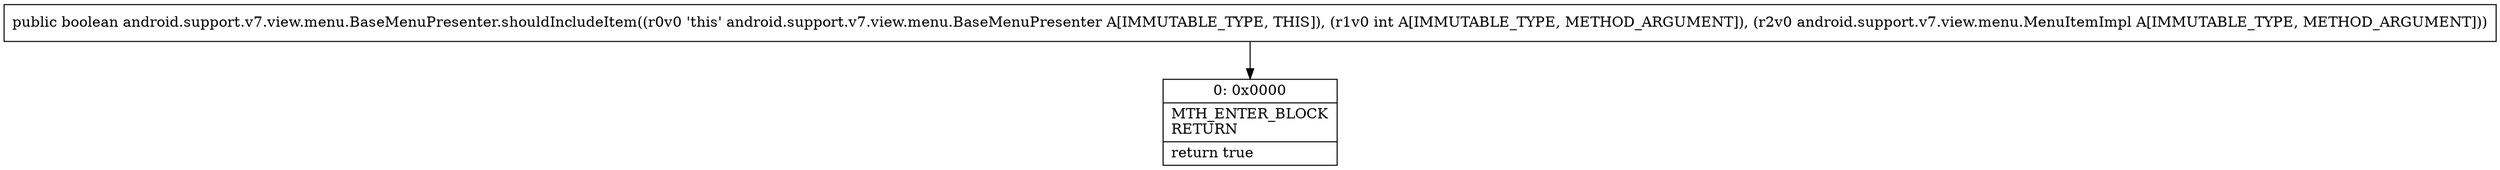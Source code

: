digraph "CFG forandroid.support.v7.view.menu.BaseMenuPresenter.shouldIncludeItem(ILandroid\/support\/v7\/view\/menu\/MenuItemImpl;)Z" {
Node_0 [shape=record,label="{0\:\ 0x0000|MTH_ENTER_BLOCK\lRETURN\l|return true\l}"];
MethodNode[shape=record,label="{public boolean android.support.v7.view.menu.BaseMenuPresenter.shouldIncludeItem((r0v0 'this' android.support.v7.view.menu.BaseMenuPresenter A[IMMUTABLE_TYPE, THIS]), (r1v0 int A[IMMUTABLE_TYPE, METHOD_ARGUMENT]), (r2v0 android.support.v7.view.menu.MenuItemImpl A[IMMUTABLE_TYPE, METHOD_ARGUMENT])) }"];
MethodNode -> Node_0;
}

